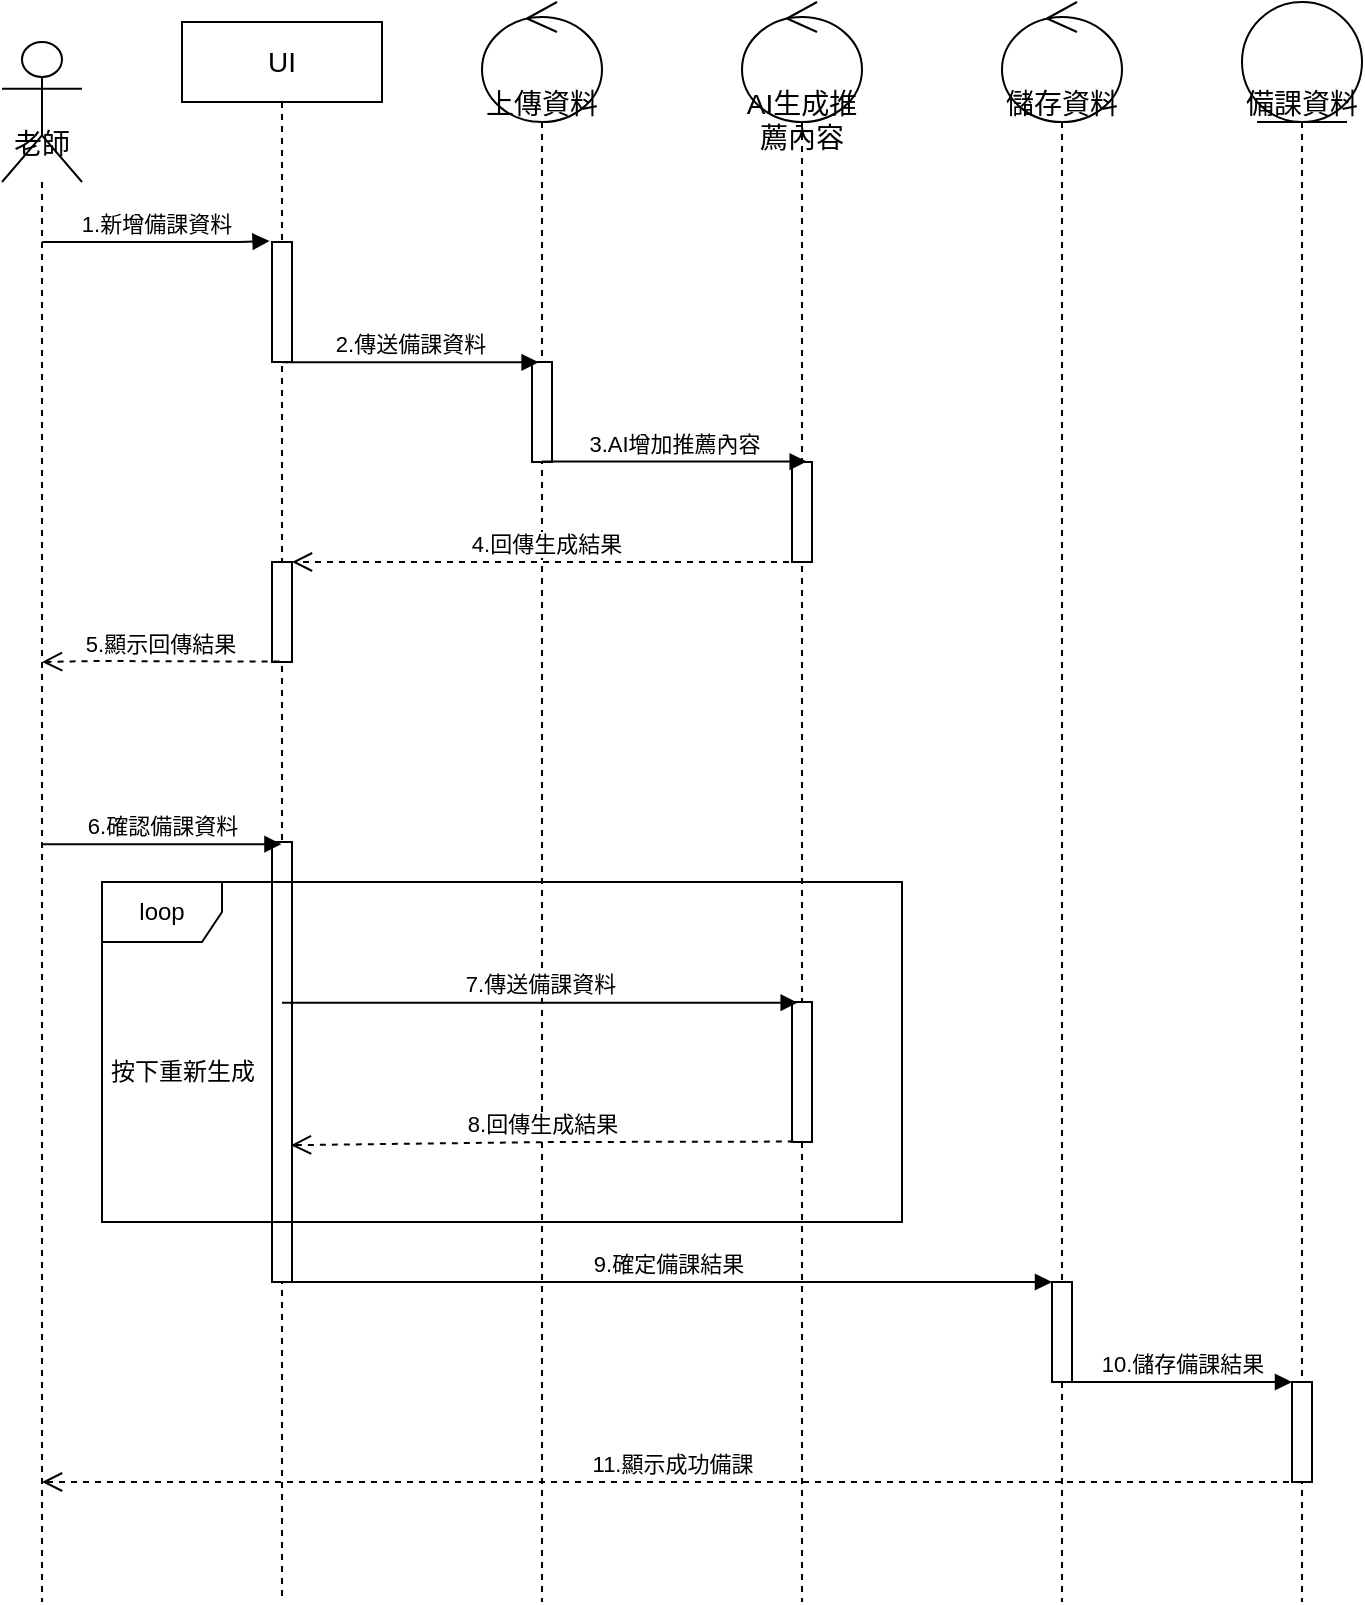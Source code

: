 <mxfile>
    <diagram name="第 1 页" id="_kCn5gWWrIlWfqqUU_DX">
        <mxGraphModel dx="1090" dy="654" grid="1" gridSize="10" guides="1" tooltips="1" connect="1" arrows="1" fold="1" page="1" pageScale="1" pageWidth="1100" pageHeight="1700" math="0" shadow="0">
            <root>
                <mxCell id="0"/>
                <mxCell id="1" parent="0"/>
                <mxCell id="6" value="&lt;font style=&quot;font-size: 14px;&quot;&gt;老師&lt;/font&gt;" style="shape=umlLifeline;participant=umlActor;perimeter=lifelinePerimeter;whiteSpace=wrap;html=1;container=1;collapsible=0;recursiveResize=0;verticalAlign=top;spacingTop=36;outlineConnect=0;size=70;" parent="1" vertex="1">
                    <mxGeometry x="130" y="100" width="40" height="780" as="geometry"/>
                </mxCell>
                <mxCell id="8" value="UI" style="shape=umlLifeline;perimeter=lifelinePerimeter;whiteSpace=wrap;html=1;container=1;collapsible=0;recursiveResize=0;outlineConnect=0;fontSize=14;" parent="1" vertex="1">
                    <mxGeometry x="220" y="90" width="100" height="790" as="geometry"/>
                </mxCell>
                <mxCell id="15" value="" style="html=1;points=[];perimeter=orthogonalPerimeter;" vertex="1" parent="8">
                    <mxGeometry x="45" y="110" width="10" height="60" as="geometry"/>
                </mxCell>
                <mxCell id="24" value="" style="html=1;points=[];perimeter=orthogonalPerimeter;" vertex="1" parent="8">
                    <mxGeometry x="45" y="270" width="10" height="50" as="geometry"/>
                </mxCell>
                <mxCell id="27" value="" style="html=1;points=[];perimeter=orthogonalPerimeter;" vertex="1" parent="8">
                    <mxGeometry x="45" y="410" width="10" height="220" as="geometry"/>
                </mxCell>
                <mxCell id="9" value="上傳資料" style="shape=umlLifeline;participant=umlControl;perimeter=lifelinePerimeter;whiteSpace=wrap;html=1;container=1;collapsible=0;recursiveResize=0;verticalAlign=top;spacingTop=36;outlineConnect=0;fontSize=14;size=60;align=center;" parent="1" vertex="1">
                    <mxGeometry x="370" y="80" width="60" height="800" as="geometry"/>
                </mxCell>
                <mxCell id="17" value="" style="html=1;points=[];perimeter=orthogonalPerimeter;" vertex="1" parent="9">
                    <mxGeometry x="25" y="180" width="10" height="50" as="geometry"/>
                </mxCell>
                <mxCell id="10" value="AI生成推薦內容" style="shape=umlLifeline;participant=umlControl;perimeter=lifelinePerimeter;whiteSpace=wrap;html=1;container=1;collapsible=0;recursiveResize=0;verticalAlign=top;spacingTop=36;outlineConnect=0;fontSize=14;size=60;align=center;" parent="1" vertex="1">
                    <mxGeometry x="500" y="80" width="60" height="800" as="geometry"/>
                </mxCell>
                <mxCell id="19" value="" style="html=1;points=[];perimeter=orthogonalPerimeter;" vertex="1" parent="10">
                    <mxGeometry x="25" y="230" width="10" height="50" as="geometry"/>
                </mxCell>
                <mxCell id="30" value="" style="html=1;points=[];perimeter=orthogonalPerimeter;" vertex="1" parent="10">
                    <mxGeometry x="25" y="500" width="10" height="70" as="geometry"/>
                </mxCell>
                <mxCell id="11" value="儲存資料" style="shape=umlLifeline;participant=umlControl;perimeter=lifelinePerimeter;whiteSpace=wrap;html=1;container=1;collapsible=0;recursiveResize=0;verticalAlign=top;spacingTop=36;outlineConnect=0;fontSize=14;size=60;align=center;" parent="1" vertex="1">
                    <mxGeometry x="630" y="80" width="60" height="800" as="geometry"/>
                </mxCell>
                <mxCell id="36" value="" style="html=1;points=[];perimeter=orthogonalPerimeter;" vertex="1" parent="11">
                    <mxGeometry x="25" y="640" width="10" height="50" as="geometry"/>
                </mxCell>
                <mxCell id="12" value="備課資料" style="shape=umlLifeline;participant=umlEntity;perimeter=lifelinePerimeter;whiteSpace=wrap;html=1;container=1;collapsible=0;recursiveResize=0;verticalAlign=top;spacingTop=36;outlineConnect=0;fontSize=14;size=60;" parent="1" vertex="1">
                    <mxGeometry x="750" y="80" width="60" height="800" as="geometry"/>
                </mxCell>
                <mxCell id="37" value="" style="html=1;points=[];perimeter=orthogonalPerimeter;" vertex="1" parent="12">
                    <mxGeometry x="25" y="690" width="10" height="50" as="geometry"/>
                </mxCell>
                <mxCell id="14" value="1.新增備課資料" style="html=1;verticalAlign=bottom;startArrow=none;startFill=0;endArrow=block;startSize=8;entryX=-0.122;entryY=-0.009;entryDx=0;entryDy=0;entryPerimeter=0;" edge="1" parent="1" source="6" target="15">
                    <mxGeometry width="60" relative="1" as="geometry">
                        <mxPoint x="200" y="200" as="sourcePoint"/>
                        <mxPoint x="260" y="200" as="targetPoint"/>
                        <Array as="points">
                            <mxPoint x="250" y="200"/>
                        </Array>
                    </mxGeometry>
                </mxCell>
                <mxCell id="16" value="2.傳送備課資料" style="html=1;verticalAlign=bottom;startArrow=none;startFill=0;endArrow=block;startSize=8;entryX=0.33;entryY=0.003;entryDx=0;entryDy=0;entryPerimeter=0;" edge="1" parent="1" source="8" target="17">
                    <mxGeometry width="60" relative="1" as="geometry">
                        <mxPoint x="300" y="260" as="sourcePoint"/>
                        <mxPoint x="360" y="260" as="targetPoint"/>
                    </mxGeometry>
                </mxCell>
                <mxCell id="20" value="3.AI增加推薦內容" style="html=1;verticalAlign=bottom;startArrow=none;startFill=0;endArrow=block;startSize=8;entryX=0.735;entryY=-0.004;entryDx=0;entryDy=0;entryPerimeter=0;" edge="1" parent="1" source="9" target="19">
                    <mxGeometry width="60" relative="1" as="geometry">
                        <mxPoint x="440" y="309" as="sourcePoint"/>
                        <mxPoint x="568.8" y="309" as="targetPoint"/>
                    </mxGeometry>
                </mxCell>
                <mxCell id="22" value="4.回傳生成結果" style="html=1;verticalAlign=bottom;endArrow=open;dashed=1;endSize=8;" edge="1" parent="1" source="10" target="24">
                    <mxGeometry relative="1" as="geometry">
                        <mxPoint x="490" y="360" as="sourcePoint"/>
                        <mxPoint x="330" y="360" as="targetPoint"/>
                        <Array as="points">
                            <mxPoint x="450" y="360"/>
                        </Array>
                    </mxGeometry>
                </mxCell>
                <mxCell id="25" value="5.顯示回傳結果" style="html=1;verticalAlign=bottom;endArrow=open;dashed=1;endSize=8;exitX=0.378;exitY=0.996;exitDx=0;exitDy=0;exitPerimeter=0;" edge="1" parent="1" source="24">
                    <mxGeometry relative="1" as="geometry">
                        <mxPoint x="254.5" y="409.5" as="sourcePoint"/>
                        <mxPoint x="150" y="410" as="targetPoint"/>
                        <Array as="points">
                            <mxPoint x="175" y="409.5"/>
                        </Array>
                    </mxGeometry>
                </mxCell>
                <mxCell id="26" value="6.確認備課資料" style="html=1;verticalAlign=bottom;startArrow=none;startFill=0;endArrow=block;startSize=8;entryX=0.473;entryY=0.005;entryDx=0;entryDy=0;entryPerimeter=0;" edge="1" parent="1" source="6" target="27">
                    <mxGeometry width="60" relative="1" as="geometry">
                        <mxPoint x="160" y="500" as="sourcePoint"/>
                        <mxPoint x="230" y="500" as="targetPoint"/>
                    </mxGeometry>
                </mxCell>
                <mxCell id="29" value="7.傳送備課資料" style="html=1;verticalAlign=bottom;startArrow=none;startFill=0;endArrow=block;startSize=8;entryX=0.283;entryY=0.005;entryDx=0;entryDy=0;entryPerimeter=0;" edge="1" parent="1" source="8" target="30">
                    <mxGeometry x="0.0" width="60" relative="1" as="geometry">
                        <mxPoint x="320" y="580" as="sourcePoint"/>
                        <mxPoint x="500" y="580" as="targetPoint"/>
                        <mxPoint as="offset"/>
                    </mxGeometry>
                </mxCell>
                <mxCell id="31" value="loop" style="shape=umlFrame;whiteSpace=wrap;html=1;" vertex="1" parent="1">
                    <mxGeometry x="180" y="520" width="400" height="170" as="geometry"/>
                </mxCell>
                <mxCell id="33" value="8.回傳生成結果" style="html=1;verticalAlign=bottom;endArrow=open;dashed=1;endSize=8;exitX=0.092;exitY=0.997;exitDx=0;exitDy=0;exitPerimeter=0;entryX=0.949;entryY=0.689;entryDx=0;entryDy=0;entryPerimeter=0;" edge="1" parent="1" source="30" target="27">
                    <mxGeometry relative="1" as="geometry">
                        <mxPoint x="484.5" y="650" as="sourcePoint"/>
                        <mxPoint x="290" y="650" as="targetPoint"/>
                        <Array as="points">
                            <mxPoint x="405" y="650"/>
                        </Array>
                    </mxGeometry>
                </mxCell>
                <mxCell id="34" value="按下重新生成" style="text;html=1;align=center;verticalAlign=middle;resizable=0;points=[];autosize=1;strokeColor=none;fillColor=none;" vertex="1" parent="1">
                    <mxGeometry x="170" y="600" width="100" height="30" as="geometry"/>
                </mxCell>
                <mxCell id="35" value="9.確定備課結果" style="html=1;verticalAlign=bottom;startArrow=none;startFill=0;endArrow=block;startSize=8;" edge="1" parent="1" source="8" target="36">
                    <mxGeometry width="60" relative="1" as="geometry">
                        <mxPoint x="330" y="720" as="sourcePoint"/>
                        <mxPoint x="610" y="720" as="targetPoint"/>
                    </mxGeometry>
                </mxCell>
                <mxCell id="38" value="10.儲存備課結果" style="html=1;verticalAlign=bottom;startArrow=none;startFill=0;endArrow=block;startSize=8;" edge="1" parent="1" source="36" target="37">
                    <mxGeometry width="60" relative="1" as="geometry">
                        <mxPoint x="320" y="770" as="sourcePoint"/>
                        <mxPoint x="705.5" y="770" as="targetPoint"/>
                    </mxGeometry>
                </mxCell>
                <mxCell id="39" value="11.顯示成功備課" style="html=1;verticalAlign=bottom;endArrow=open;dashed=1;endSize=8;" edge="1" parent="1" source="12" target="6">
                    <mxGeometry relative="1" as="geometry">
                        <mxPoint x="744.5" y="820" as="sourcePoint"/>
                        <mxPoint x="490" y="820" as="targetPoint"/>
                        <Array as="points">
                            <mxPoint x="665" y="820"/>
                        </Array>
                    </mxGeometry>
                </mxCell>
            </root>
        </mxGraphModel>
    </diagram>
</mxfile>